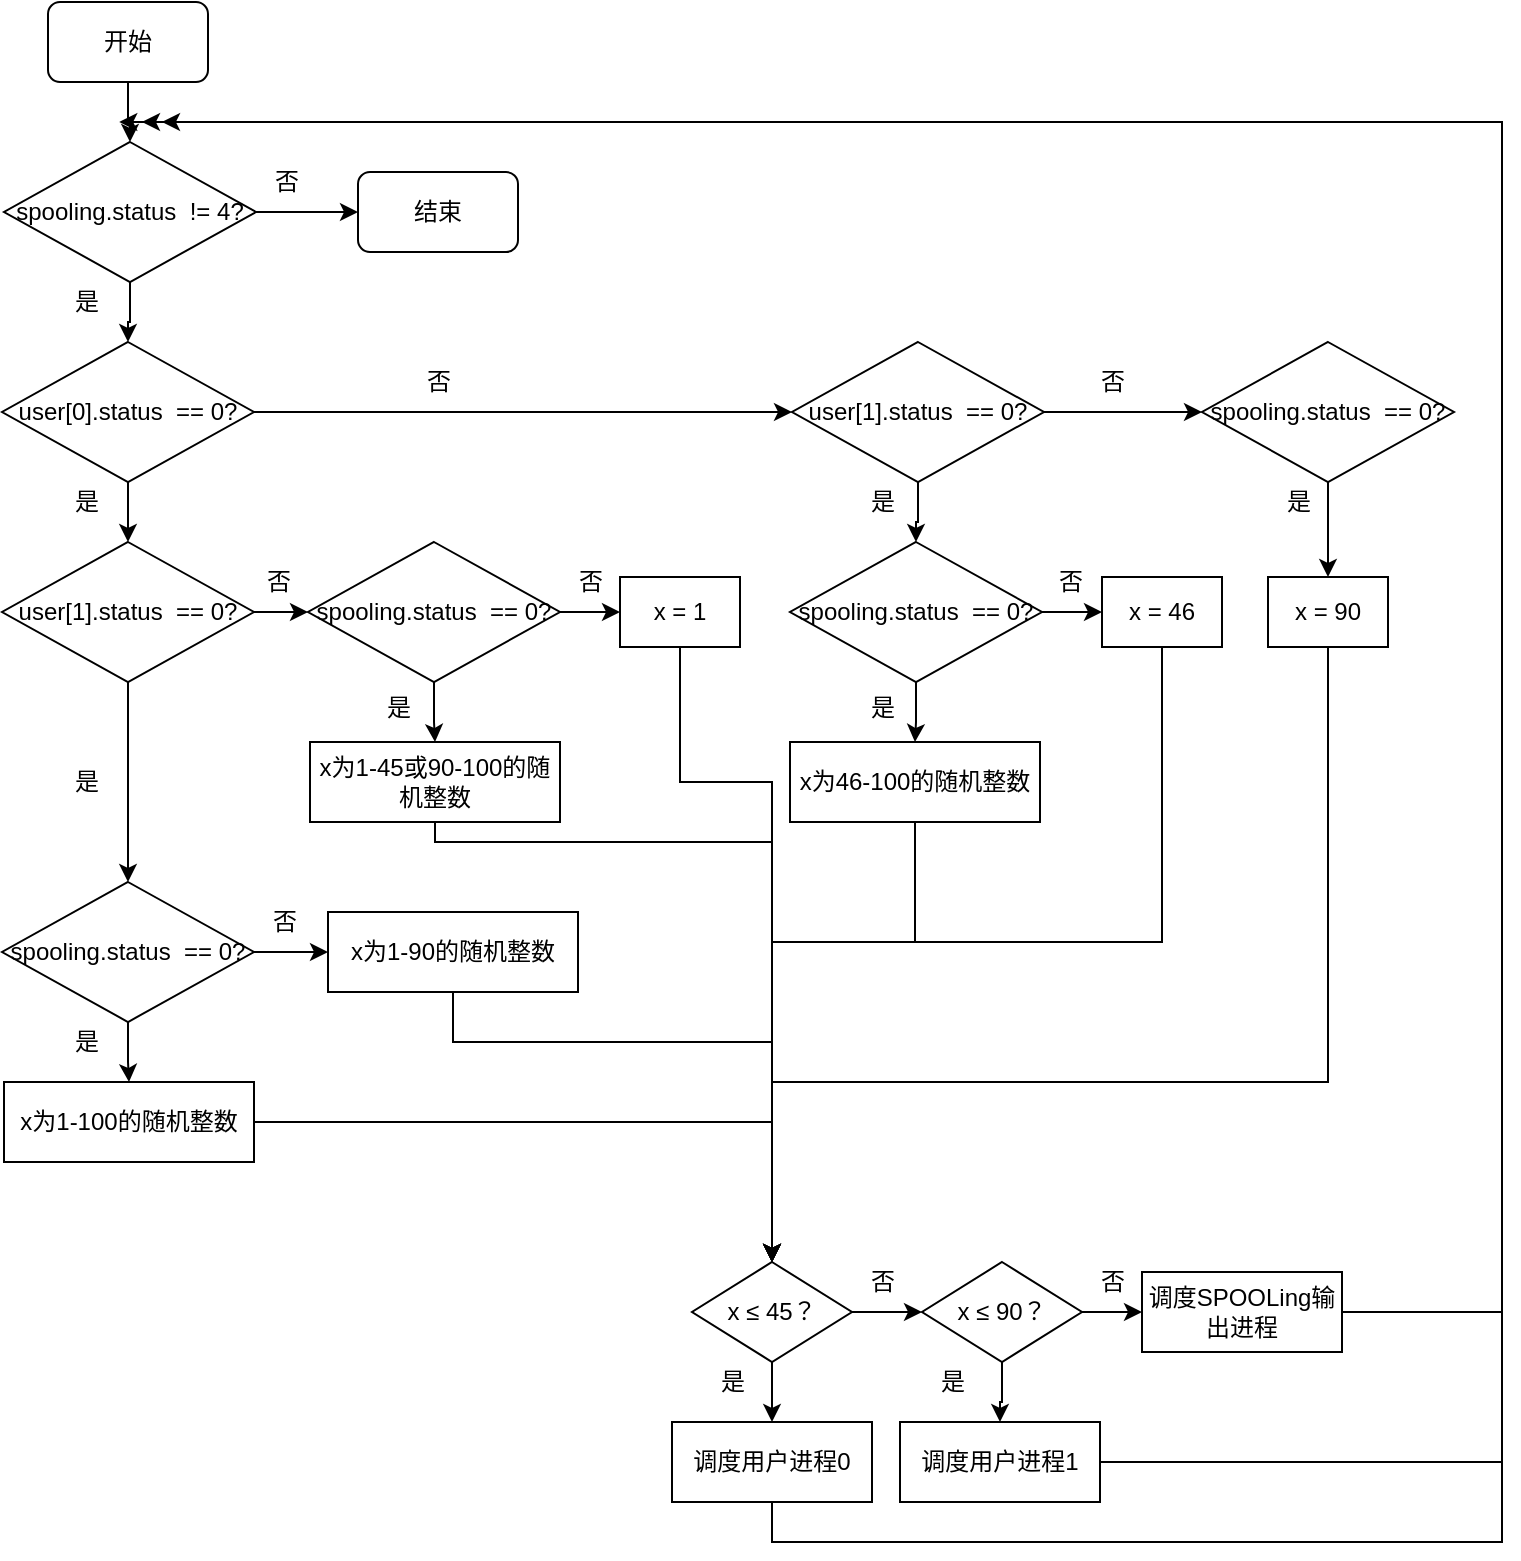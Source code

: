 <mxfile version="16.5.1" type="device"><diagram id="lxoWAtNyhUyXaBsq4xqo" name="第 1 页"><mxGraphModel dx="1422" dy="865" grid="1" gridSize="10" guides="1" tooltips="1" connect="1" arrows="1" fold="1" page="1" pageScale="1" pageWidth="827" pageHeight="1169" math="0" shadow="0"><root><mxCell id="0"/><mxCell id="1" parent="0"/><mxCell id="PvvnthXkK5T_kuDL1wxV-46" value="" style="edgeStyle=orthogonalEdgeStyle;rounded=0;orthogonalLoop=1;jettySize=auto;html=1;" edge="1" parent="1" source="PvvnthXkK5T_kuDL1wxV-1" target="PvvnthXkK5T_kuDL1wxV-45"><mxGeometry relative="1" as="geometry"/></mxCell><mxCell id="PvvnthXkK5T_kuDL1wxV-1" value="开始" style="rounded=1;whiteSpace=wrap;html=1;" vertex="1" parent="1"><mxGeometry x="43" y="20" width="80" height="40" as="geometry"/></mxCell><mxCell id="PvvnthXkK5T_kuDL1wxV-6" value="" style="edgeStyle=orthogonalEdgeStyle;rounded=0;orthogonalLoop=1;jettySize=auto;html=1;" edge="1" parent="1" source="PvvnthXkK5T_kuDL1wxV-3" target="PvvnthXkK5T_kuDL1wxV-5"><mxGeometry relative="1" as="geometry"/></mxCell><mxCell id="PvvnthXkK5T_kuDL1wxV-8" value="" style="edgeStyle=orthogonalEdgeStyle;rounded=0;orthogonalLoop=1;jettySize=auto;html=1;" edge="1" parent="1" source="PvvnthXkK5T_kuDL1wxV-3" target="PvvnthXkK5T_kuDL1wxV-7"><mxGeometry relative="1" as="geometry"><mxPoint x="213" y="220" as="sourcePoint"/></mxGeometry></mxCell><mxCell id="PvvnthXkK5T_kuDL1wxV-3" value="user[0].status&amp;nbsp; == 0?" style="rhombus;whiteSpace=wrap;html=1;rounded=0;" vertex="1" parent="1"><mxGeometry x="20" y="190" width="126" height="70" as="geometry"/></mxCell><mxCell id="PvvnthXkK5T_kuDL1wxV-12" value="" style="edgeStyle=orthogonalEdgeStyle;rounded=0;orthogonalLoop=1;jettySize=auto;html=1;" edge="1" parent="1" source="PvvnthXkK5T_kuDL1wxV-5" target="PvvnthXkK5T_kuDL1wxV-11"><mxGeometry relative="1" as="geometry"/></mxCell><mxCell id="PvvnthXkK5T_kuDL1wxV-22" value="" style="edgeStyle=orthogonalEdgeStyle;rounded=0;orthogonalLoop=1;jettySize=auto;html=1;" edge="1" parent="1" source="PvvnthXkK5T_kuDL1wxV-5" target="PvvnthXkK5T_kuDL1wxV-21"><mxGeometry relative="1" as="geometry"/></mxCell><mxCell id="PvvnthXkK5T_kuDL1wxV-5" value="user[1].status&amp;nbsp; == 0?" style="rhombus;whiteSpace=wrap;html=1;rounded=0;" vertex="1" parent="1"><mxGeometry x="20" y="290" width="126" height="70" as="geometry"/></mxCell><mxCell id="PvvnthXkK5T_kuDL1wxV-15" value="" style="edgeStyle=orthogonalEdgeStyle;rounded=0;orthogonalLoop=1;jettySize=auto;html=1;" edge="1" parent="1" source="PvvnthXkK5T_kuDL1wxV-7" target="PvvnthXkK5T_kuDL1wxV-14"><mxGeometry relative="1" as="geometry"/></mxCell><mxCell id="PvvnthXkK5T_kuDL1wxV-18" value="" style="edgeStyle=orthogonalEdgeStyle;rounded=0;orthogonalLoop=1;jettySize=auto;html=1;" edge="1" parent="1" source="PvvnthXkK5T_kuDL1wxV-7" target="PvvnthXkK5T_kuDL1wxV-17"><mxGeometry relative="1" as="geometry"/></mxCell><mxCell id="PvvnthXkK5T_kuDL1wxV-7" value="user[1].status&amp;nbsp; == 0?" style="rhombus;whiteSpace=wrap;html=1;rounded=0;" vertex="1" parent="1"><mxGeometry x="415" y="190" width="126" height="70" as="geometry"/></mxCell><mxCell id="PvvnthXkK5T_kuDL1wxV-9" value="是" style="text;html=1;align=center;verticalAlign=middle;resizable=0;points=[];autosize=1;strokeColor=none;fillColor=none;" vertex="1" parent="1"><mxGeometry x="47" y="260" width="30" height="20" as="geometry"/></mxCell><mxCell id="PvvnthXkK5T_kuDL1wxV-10" value="否" style="text;html=1;align=center;verticalAlign=middle;resizable=0;points=[];autosize=1;strokeColor=none;fillColor=none;" vertex="1" parent="1"><mxGeometry x="223" y="200" width="30" height="20" as="geometry"/></mxCell><mxCell id="PvvnthXkK5T_kuDL1wxV-26" value="" style="edgeStyle=orthogonalEdgeStyle;rounded=0;orthogonalLoop=1;jettySize=auto;html=1;" edge="1" parent="1" source="PvvnthXkK5T_kuDL1wxV-11" target="PvvnthXkK5T_kuDL1wxV-25"><mxGeometry relative="1" as="geometry"/></mxCell><mxCell id="PvvnthXkK5T_kuDL1wxV-32" value="" style="edgeStyle=orthogonalEdgeStyle;rounded=0;orthogonalLoop=1;jettySize=auto;html=1;" edge="1" parent="1" source="PvvnthXkK5T_kuDL1wxV-11" target="PvvnthXkK5T_kuDL1wxV-31"><mxGeometry relative="1" as="geometry"/></mxCell><mxCell id="PvvnthXkK5T_kuDL1wxV-11" value="spooling.status&amp;nbsp; == 0?" style="rhombus;whiteSpace=wrap;html=1;rounded=0;" vertex="1" parent="1"><mxGeometry x="20" y="460" width="126" height="70" as="geometry"/></mxCell><mxCell id="PvvnthXkK5T_kuDL1wxV-13" value="是" style="text;html=1;align=center;verticalAlign=middle;resizable=0;points=[];autosize=1;strokeColor=none;fillColor=none;" vertex="1" parent="1"><mxGeometry x="47" y="400" width="30" height="20" as="geometry"/></mxCell><mxCell id="PvvnthXkK5T_kuDL1wxV-61" value="" style="edgeStyle=orthogonalEdgeStyle;rounded=0;orthogonalLoop=1;jettySize=auto;html=1;" edge="1" parent="1" source="PvvnthXkK5T_kuDL1wxV-14" target="PvvnthXkK5T_kuDL1wxV-60"><mxGeometry relative="1" as="geometry"/></mxCell><mxCell id="PvvnthXkK5T_kuDL1wxV-14" value="spooling.status&amp;nbsp; == 0?" style="rhombus;whiteSpace=wrap;html=1;rounded=0;" vertex="1" parent="1"><mxGeometry x="620" y="190" width="126" height="70" as="geometry"/></mxCell><mxCell id="PvvnthXkK5T_kuDL1wxV-16" value="否" style="text;html=1;align=center;verticalAlign=middle;resizable=0;points=[];autosize=1;strokeColor=none;fillColor=none;" vertex="1" parent="1"><mxGeometry x="560" y="200" width="30" height="20" as="geometry"/></mxCell><mxCell id="PvvnthXkK5T_kuDL1wxV-42" value="" style="edgeStyle=orthogonalEdgeStyle;rounded=0;orthogonalLoop=1;jettySize=auto;html=1;" edge="1" parent="1" source="PvvnthXkK5T_kuDL1wxV-17" target="PvvnthXkK5T_kuDL1wxV-41"><mxGeometry relative="1" as="geometry"/></mxCell><mxCell id="PvvnthXkK5T_kuDL1wxV-58" value="" style="edgeStyle=orthogonalEdgeStyle;rounded=0;orthogonalLoop=1;jettySize=auto;html=1;" edge="1" parent="1" source="PvvnthXkK5T_kuDL1wxV-17" target="PvvnthXkK5T_kuDL1wxV-57"><mxGeometry relative="1" as="geometry"/></mxCell><mxCell id="PvvnthXkK5T_kuDL1wxV-17" value="spooling.status&amp;nbsp; == 0?" style="rhombus;whiteSpace=wrap;html=1;rounded=0;" vertex="1" parent="1"><mxGeometry x="414" y="290" width="126" height="70" as="geometry"/></mxCell><mxCell id="PvvnthXkK5T_kuDL1wxV-19" value="是" style="text;html=1;align=center;verticalAlign=middle;resizable=0;points=[];autosize=1;strokeColor=none;fillColor=none;" vertex="1" parent="1"><mxGeometry x="445" y="260" width="30" height="20" as="geometry"/></mxCell><mxCell id="PvvnthXkK5T_kuDL1wxV-35" value="" style="edgeStyle=orthogonalEdgeStyle;rounded=0;orthogonalLoop=1;jettySize=auto;html=1;" edge="1" parent="1" source="PvvnthXkK5T_kuDL1wxV-21" target="PvvnthXkK5T_kuDL1wxV-34"><mxGeometry relative="1" as="geometry"/></mxCell><mxCell id="PvvnthXkK5T_kuDL1wxV-38" value="" style="edgeStyle=orthogonalEdgeStyle;rounded=0;orthogonalLoop=1;jettySize=auto;html=1;" edge="1" parent="1" source="PvvnthXkK5T_kuDL1wxV-21" target="PvvnthXkK5T_kuDL1wxV-37"><mxGeometry relative="1" as="geometry"/></mxCell><mxCell id="PvvnthXkK5T_kuDL1wxV-21" value="spooling.status&amp;nbsp; == 0?" style="rhombus;whiteSpace=wrap;html=1;rounded=0;" vertex="1" parent="1"><mxGeometry x="173" y="290" width="126" height="70" as="geometry"/></mxCell><mxCell id="PvvnthXkK5T_kuDL1wxV-23" value="否" style="text;html=1;align=center;verticalAlign=middle;resizable=0;points=[];autosize=1;strokeColor=none;fillColor=none;" vertex="1" parent="1"><mxGeometry x="143" y="300" width="30" height="20" as="geometry"/></mxCell><mxCell id="PvvnthXkK5T_kuDL1wxV-66" style="edgeStyle=orthogonalEdgeStyle;rounded=0;orthogonalLoop=1;jettySize=auto;html=1;" edge="1" parent="1" source="PvvnthXkK5T_kuDL1wxV-25" target="PvvnthXkK5T_kuDL1wxV-63"><mxGeometry relative="1" as="geometry"/></mxCell><mxCell id="PvvnthXkK5T_kuDL1wxV-25" value="x为1-100的随机整数" style="rounded=0;whiteSpace=wrap;html=1;" vertex="1" parent="1"><mxGeometry x="21" y="560" width="125" height="40" as="geometry"/></mxCell><mxCell id="PvvnthXkK5T_kuDL1wxV-30" value="是" style="text;html=1;align=center;verticalAlign=middle;resizable=0;points=[];autosize=1;strokeColor=none;fillColor=none;" vertex="1" parent="1"><mxGeometry x="47" y="530" width="30" height="20" as="geometry"/></mxCell><mxCell id="PvvnthXkK5T_kuDL1wxV-67" style="edgeStyle=orthogonalEdgeStyle;rounded=0;orthogonalLoop=1;jettySize=auto;html=1;" edge="1" parent="1" source="PvvnthXkK5T_kuDL1wxV-31" target="PvvnthXkK5T_kuDL1wxV-63"><mxGeometry relative="1" as="geometry"><Array as="points"><mxPoint x="246" y="540"/><mxPoint x="405" y="540"/></Array></mxGeometry></mxCell><mxCell id="PvvnthXkK5T_kuDL1wxV-31" value="x为1-90的随机整数" style="rounded=0;whiteSpace=wrap;html=1;" vertex="1" parent="1"><mxGeometry x="183" y="475" width="125" height="40" as="geometry"/></mxCell><mxCell id="PvvnthXkK5T_kuDL1wxV-33" value="否" style="text;html=1;align=center;verticalAlign=middle;resizable=0;points=[];autosize=1;strokeColor=none;fillColor=none;" vertex="1" parent="1"><mxGeometry x="146" y="470" width="30" height="20" as="geometry"/></mxCell><mxCell id="PvvnthXkK5T_kuDL1wxV-68" style="edgeStyle=orthogonalEdgeStyle;rounded=0;orthogonalLoop=1;jettySize=auto;html=1;" edge="1" parent="1" source="PvvnthXkK5T_kuDL1wxV-34" target="PvvnthXkK5T_kuDL1wxV-63"><mxGeometry relative="1" as="geometry"><Array as="points"><mxPoint x="236" y="440"/><mxPoint x="405" y="440"/></Array></mxGeometry></mxCell><mxCell id="PvvnthXkK5T_kuDL1wxV-34" value="x为1-45或90-100的随机整数" style="rounded=0;whiteSpace=wrap;html=1;" vertex="1" parent="1"><mxGeometry x="174" y="390" width="125" height="40" as="geometry"/></mxCell><mxCell id="PvvnthXkK5T_kuDL1wxV-36" value="是" style="text;html=1;align=center;verticalAlign=middle;resizable=0;points=[];autosize=1;strokeColor=none;fillColor=none;" vertex="1" parent="1"><mxGeometry x="203" y="363" width="30" height="20" as="geometry"/></mxCell><mxCell id="PvvnthXkK5T_kuDL1wxV-69" style="edgeStyle=orthogonalEdgeStyle;rounded=0;orthogonalLoop=1;jettySize=auto;html=1;entryX=0.5;entryY=0;entryDx=0;entryDy=0;" edge="1" parent="1" source="PvvnthXkK5T_kuDL1wxV-37" target="PvvnthXkK5T_kuDL1wxV-63"><mxGeometry relative="1" as="geometry"><Array as="points"><mxPoint x="359" y="410"/><mxPoint x="405" y="410"/></Array></mxGeometry></mxCell><mxCell id="PvvnthXkK5T_kuDL1wxV-37" value="x = 1" style="rounded=0;whiteSpace=wrap;html=1;" vertex="1" parent="1"><mxGeometry x="329" y="307.5" width="60" height="35" as="geometry"/></mxCell><mxCell id="PvvnthXkK5T_kuDL1wxV-40" value="否" style="text;html=1;align=center;verticalAlign=middle;resizable=0;points=[];autosize=1;strokeColor=none;fillColor=none;" vertex="1" parent="1"><mxGeometry x="299" y="300" width="30" height="20" as="geometry"/></mxCell><mxCell id="PvvnthXkK5T_kuDL1wxV-70" style="edgeStyle=orthogonalEdgeStyle;rounded=0;orthogonalLoop=1;jettySize=auto;html=1;entryX=0.5;entryY=0;entryDx=0;entryDy=0;" edge="1" parent="1" source="PvvnthXkK5T_kuDL1wxV-41" target="PvvnthXkK5T_kuDL1wxV-63"><mxGeometry relative="1" as="geometry"><Array as="points"><mxPoint x="476" y="490"/><mxPoint x="405" y="490"/></Array></mxGeometry></mxCell><mxCell id="PvvnthXkK5T_kuDL1wxV-41" value="x为46-100的随机整数" style="rounded=0;whiteSpace=wrap;html=1;" vertex="1" parent="1"><mxGeometry x="414" y="390" width="125" height="40" as="geometry"/></mxCell><mxCell id="PvvnthXkK5T_kuDL1wxV-43" value="是" style="text;html=1;align=center;verticalAlign=middle;resizable=0;points=[];autosize=1;strokeColor=none;fillColor=none;" vertex="1" parent="1"><mxGeometry x="445" y="363" width="30" height="20" as="geometry"/></mxCell><mxCell id="PvvnthXkK5T_kuDL1wxV-49" style="edgeStyle=orthogonalEdgeStyle;rounded=0;orthogonalLoop=1;jettySize=auto;html=1;" edge="1" parent="1" source="PvvnthXkK5T_kuDL1wxV-45" target="PvvnthXkK5T_kuDL1wxV-3"><mxGeometry relative="1" as="geometry"/></mxCell><mxCell id="PvvnthXkK5T_kuDL1wxV-54" value="" style="edgeStyle=orthogonalEdgeStyle;rounded=0;orthogonalLoop=1;jettySize=auto;html=1;" edge="1" parent="1" source="PvvnthXkK5T_kuDL1wxV-45" target="PvvnthXkK5T_kuDL1wxV-53"><mxGeometry relative="1" as="geometry"/></mxCell><mxCell id="PvvnthXkK5T_kuDL1wxV-45" value="spooling.status&amp;nbsp; != 4?" style="rhombus;whiteSpace=wrap;html=1;rounded=0;" vertex="1" parent="1"><mxGeometry x="21" y="90" width="126" height="70" as="geometry"/></mxCell><mxCell id="PvvnthXkK5T_kuDL1wxV-50" value="是" style="text;html=1;align=center;verticalAlign=middle;resizable=0;points=[];autosize=1;strokeColor=none;fillColor=none;" vertex="1" parent="1"><mxGeometry x="47" y="160" width="30" height="20" as="geometry"/></mxCell><mxCell id="PvvnthXkK5T_kuDL1wxV-53" value="结束" style="rounded=1;whiteSpace=wrap;html=1;" vertex="1" parent="1"><mxGeometry x="198" y="105" width="80" height="40" as="geometry"/></mxCell><mxCell id="PvvnthXkK5T_kuDL1wxV-55" value="否" style="text;html=1;align=center;verticalAlign=middle;resizable=0;points=[];autosize=1;strokeColor=none;fillColor=none;" vertex="1" parent="1"><mxGeometry x="147" y="100" width="30" height="20" as="geometry"/></mxCell><mxCell id="PvvnthXkK5T_kuDL1wxV-71" style="edgeStyle=orthogonalEdgeStyle;rounded=0;orthogonalLoop=1;jettySize=auto;html=1;" edge="1" parent="1" source="PvvnthXkK5T_kuDL1wxV-57" target="PvvnthXkK5T_kuDL1wxV-63"><mxGeometry relative="1" as="geometry"><Array as="points"><mxPoint x="600" y="490"/><mxPoint x="405" y="490"/></Array></mxGeometry></mxCell><mxCell id="PvvnthXkK5T_kuDL1wxV-57" value="x = 46" style="rounded=0;whiteSpace=wrap;html=1;" vertex="1" parent="1"><mxGeometry x="570" y="307.5" width="60" height="35" as="geometry"/></mxCell><mxCell id="PvvnthXkK5T_kuDL1wxV-59" value="否" style="text;html=1;align=center;verticalAlign=middle;resizable=0;points=[];autosize=1;strokeColor=none;fillColor=none;" vertex="1" parent="1"><mxGeometry x="539" y="300" width="30" height="20" as="geometry"/></mxCell><mxCell id="PvvnthXkK5T_kuDL1wxV-72" style="edgeStyle=orthogonalEdgeStyle;rounded=0;orthogonalLoop=1;jettySize=auto;html=1;entryX=0.5;entryY=0;entryDx=0;entryDy=0;" edge="1" parent="1" source="PvvnthXkK5T_kuDL1wxV-60" target="PvvnthXkK5T_kuDL1wxV-63"><mxGeometry relative="1" as="geometry"><Array as="points"><mxPoint x="683" y="560"/><mxPoint x="405" y="560"/></Array></mxGeometry></mxCell><mxCell id="PvvnthXkK5T_kuDL1wxV-60" value="x = 90" style="rounded=0;whiteSpace=wrap;html=1;" vertex="1" parent="1"><mxGeometry x="653" y="307.5" width="60" height="35" as="geometry"/></mxCell><mxCell id="PvvnthXkK5T_kuDL1wxV-62" value="是" style="text;html=1;align=center;verticalAlign=middle;resizable=0;points=[];autosize=1;strokeColor=none;fillColor=none;" vertex="1" parent="1"><mxGeometry x="653" y="260" width="30" height="20" as="geometry"/></mxCell><mxCell id="PvvnthXkK5T_kuDL1wxV-75" value="" style="edgeStyle=orthogonalEdgeStyle;rounded=0;orthogonalLoop=1;jettySize=auto;html=1;" edge="1" parent="1" source="PvvnthXkK5T_kuDL1wxV-63" target="PvvnthXkK5T_kuDL1wxV-73"><mxGeometry relative="1" as="geometry"/></mxCell><mxCell id="PvvnthXkK5T_kuDL1wxV-79" value="" style="edgeStyle=orthogonalEdgeStyle;rounded=0;orthogonalLoop=1;jettySize=auto;html=1;" edge="1" parent="1" source="PvvnthXkK5T_kuDL1wxV-63" target="PvvnthXkK5T_kuDL1wxV-64"><mxGeometry relative="1" as="geometry"/></mxCell><mxCell id="PvvnthXkK5T_kuDL1wxV-63" value="x ≤ 45？" style="rhombus;whiteSpace=wrap;html=1;rounded=0;" vertex="1" parent="1"><mxGeometry x="365" y="650" width="80" height="50" as="geometry"/></mxCell><mxCell id="PvvnthXkK5T_kuDL1wxV-80" value="" style="edgeStyle=orthogonalEdgeStyle;rounded=0;orthogonalLoop=1;jettySize=auto;html=1;" edge="1" parent="1" source="PvvnthXkK5T_kuDL1wxV-64" target="PvvnthXkK5T_kuDL1wxV-76"><mxGeometry relative="1" as="geometry"/></mxCell><mxCell id="PvvnthXkK5T_kuDL1wxV-83" value="" style="edgeStyle=orthogonalEdgeStyle;rounded=0;orthogonalLoop=1;jettySize=auto;html=1;" edge="1" parent="1" source="PvvnthXkK5T_kuDL1wxV-64" target="PvvnthXkK5T_kuDL1wxV-82"><mxGeometry relative="1" as="geometry"/></mxCell><mxCell id="PvvnthXkK5T_kuDL1wxV-64" value="x ≤ 90？" style="rhombus;whiteSpace=wrap;html=1;rounded=0;" vertex="1" parent="1"><mxGeometry x="480" y="650" width="80" height="50" as="geometry"/></mxCell><mxCell id="PvvnthXkK5T_kuDL1wxV-86" style="edgeStyle=orthogonalEdgeStyle;rounded=0;orthogonalLoop=1;jettySize=auto;html=1;" edge="1" parent="1" source="PvvnthXkK5T_kuDL1wxV-73"><mxGeometry relative="1" as="geometry"><mxPoint x="78.621" y="80" as="targetPoint"/><Array as="points"><mxPoint x="405" y="790"/><mxPoint x="770" y="790"/><mxPoint x="770" y="80"/></Array></mxGeometry></mxCell><mxCell id="PvvnthXkK5T_kuDL1wxV-73" value="调度用户进程0" style="rounded=0;whiteSpace=wrap;html=1;" vertex="1" parent="1"><mxGeometry x="355" y="730" width="100" height="40" as="geometry"/></mxCell><mxCell id="PvvnthXkK5T_kuDL1wxV-87" style="edgeStyle=orthogonalEdgeStyle;rounded=0;orthogonalLoop=1;jettySize=auto;html=1;" edge="1" parent="1" source="PvvnthXkK5T_kuDL1wxV-76"><mxGeometry relative="1" as="geometry"><mxPoint x="90" y="80" as="targetPoint"/><Array as="points"><mxPoint x="770" y="750"/><mxPoint x="770" y="80"/></Array></mxGeometry></mxCell><mxCell id="PvvnthXkK5T_kuDL1wxV-76" value="调度用户进程1" style="rounded=0;whiteSpace=wrap;html=1;" vertex="1" parent="1"><mxGeometry x="469" y="730" width="100" height="40" as="geometry"/></mxCell><mxCell id="PvvnthXkK5T_kuDL1wxV-77" value="是" style="text;html=1;align=center;verticalAlign=middle;resizable=0;points=[];autosize=1;strokeColor=none;fillColor=none;" vertex="1" parent="1"><mxGeometry x="370" y="700" width="30" height="20" as="geometry"/></mxCell><mxCell id="PvvnthXkK5T_kuDL1wxV-78" value="否" style="text;html=1;align=center;verticalAlign=middle;resizable=0;points=[];autosize=1;strokeColor=none;fillColor=none;" vertex="1" parent="1"><mxGeometry x="445" y="650" width="30" height="20" as="geometry"/></mxCell><mxCell id="PvvnthXkK5T_kuDL1wxV-81" value="是" style="text;html=1;align=center;verticalAlign=middle;resizable=0;points=[];autosize=1;strokeColor=none;fillColor=none;" vertex="1" parent="1"><mxGeometry x="480" y="700" width="30" height="20" as="geometry"/></mxCell><mxCell id="PvvnthXkK5T_kuDL1wxV-88" style="edgeStyle=orthogonalEdgeStyle;rounded=0;orthogonalLoop=1;jettySize=auto;html=1;" edge="1" parent="1" source="PvvnthXkK5T_kuDL1wxV-82"><mxGeometry relative="1" as="geometry"><mxPoint x="100" y="80" as="targetPoint"/><Array as="points"><mxPoint x="770" y="675"/><mxPoint x="770" y="80"/></Array></mxGeometry></mxCell><mxCell id="PvvnthXkK5T_kuDL1wxV-82" value="调度SPOOLing输出进程" style="rounded=0;whiteSpace=wrap;html=1;" vertex="1" parent="1"><mxGeometry x="590" y="655" width="100" height="40" as="geometry"/></mxCell><mxCell id="PvvnthXkK5T_kuDL1wxV-84" value="否" style="text;html=1;align=center;verticalAlign=middle;resizable=0;points=[];autosize=1;strokeColor=none;fillColor=none;" vertex="1" parent="1"><mxGeometry x="560" y="650" width="30" height="20" as="geometry"/></mxCell></root></mxGraphModel></diagram></mxfile>